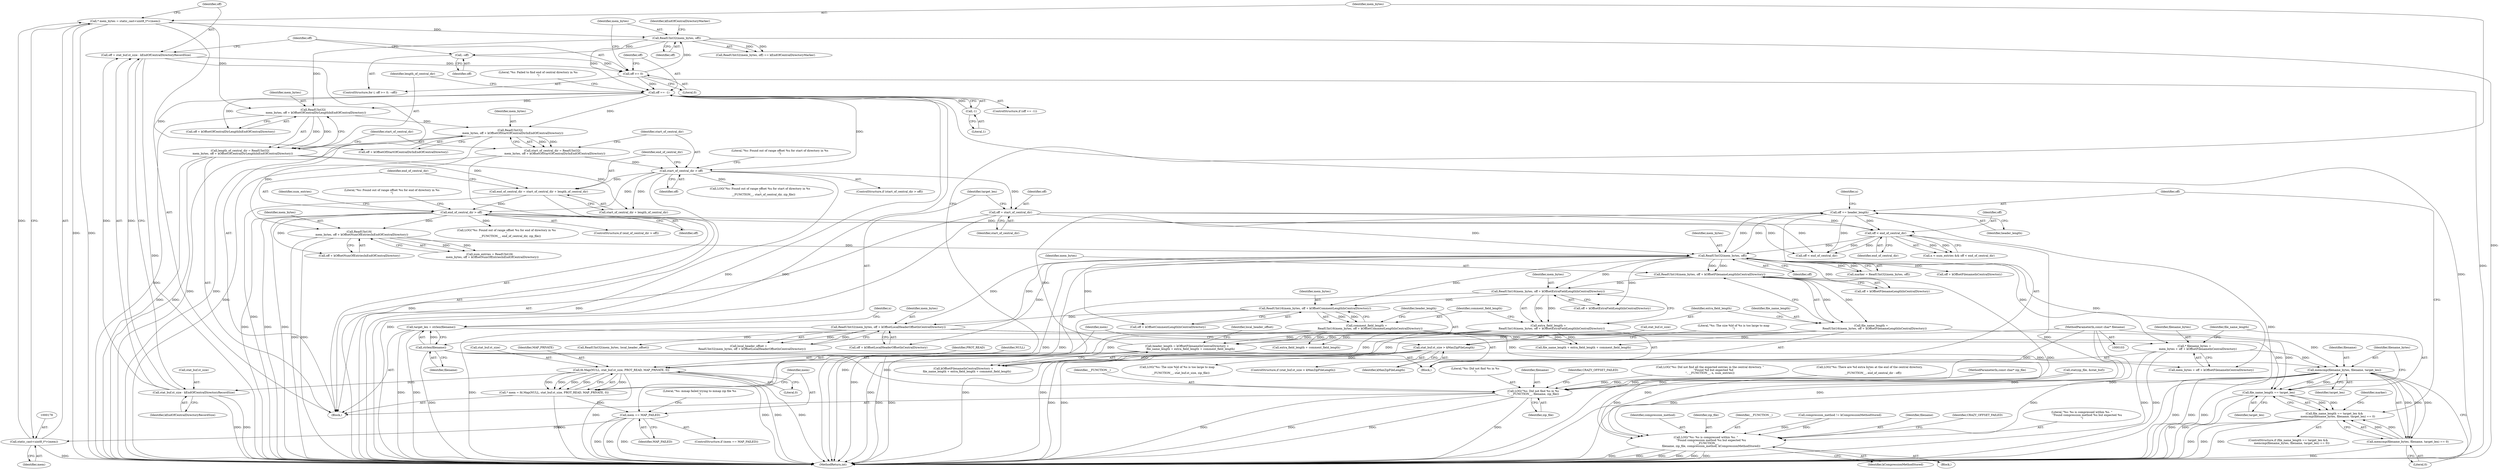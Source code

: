digraph "0_Chrome_d9e316238aee59acf665d80b544cf4e1edfd3349@API" {
"1000367" [label="(Call,memcmp(filename_bytes, filename, target_len))"];
"1000354" [label="(Call,* filename_bytes =\n        mem_bytes + off + kOffsetFilenameInCentralDirectory)"];
"1000348" [label="(Call,ReadUInt32(mem_bytes, off + kOffsetLocalHeaderOffsetInCentralDirectory))"];
"1000330" [label="(Call,ReadUInt16(mem_bytes, off + kOffsetCommentLengthInCentralDirectory))"];
"1000322" [label="(Call,ReadUInt16(mem_bytes, off + kOffsetExtraFieldLengthInCentralDirectory))"];
"1000314" [label="(Call,ReadUInt16(mem_bytes, off + kOffsetFilenameLengthInCentralDirectory))"];
"1000295" [label="(Call,ReadUInt32(mem_bytes, off))"];
"1000264" [label="(Call,ReadUInt16(\n      mem_bytes, off + kOffsetNumOfEntriesInEndOfCentralDirectory))"];
"1000226" [label="(Call,ReadUInt32(\n      mem_bytes, off + kOffsetOfStartOfCentralDirInEndOfCentralDirectory))"];
"1000218" [label="(Call,ReadUInt32(\n      mem_bytes, off + kOffsetOfCentralDirLengthInEndOfCentralDirectory))"];
"1000175" [label="(Call,* mem_bytes = static_cast<uint8_t*>(mem))"];
"1000177" [label="(Call,static_cast<uint8_t*>(mem))"];
"1000163" [label="(Call,mem == MAP_FAILED)"];
"1000152" [label="(Call,* mem = fd.Map(NULL, stat_buf.st_size, PROT_READ, MAP_PRIVATE, 0))"];
"1000154" [label="(Call,fd.Map(NULL, stat_buf.st_size, PROT_READ, MAP_PRIVATE, 0))"];
"1000136" [label="(Call,stat_buf.st_size > kMaxZipFileLength)"];
"1000197" [label="(Call,ReadUInt32(mem_bytes, off))"];
"1000189" [label="(Call,off >= 0)"];
"1000181" [label="(Call,off = stat_buf.st_size - kEndOfCentralDirectoryRecordSize)"];
"1000183" [label="(Call,stat_buf.st_size - kEndOfCentralDirectoryRecordSize)"];
"1000192" [label="(Call,--off)"];
"1000204" [label="(Call,off == -1)"];
"1000206" [label="(Call,-1)"];
"1000250" [label="(Call,end_of_central_dir > off)"];
"1000244" [label="(Call,end_of_central_dir = start_of_central_dir + length_of_central_dir)"];
"1000232" [label="(Call,start_of_central_dir > off)"];
"1000224" [label="(Call,start_of_central_dir = ReadUInt32(\n      mem_bytes, off + kOffsetOfStartOfCentralDirInEndOfCentralDirectory))"];
"1000216" [label="(Call,length_of_central_dir = ReadUInt32(\n      mem_bytes, off + kOffsetOfCentralDirLengthInEndOfCentralDirectory))"];
"1000442" [label="(Call,off += header_length)"];
"1000336" [label="(Call,header_length = kOffsetFilenameInCentralDirectory +\n        file_name_length + extra_field_length + comment_field_length)"];
"1000312" [label="(Call,file_name_length =\n        ReadUInt16(mem_bytes, off + kOffsetFilenameLengthInCentralDirectory))"];
"1000320" [label="(Call,extra_field_length =\n        ReadUInt16(mem_bytes, off + kOffsetExtraFieldLengthInCentralDirectory))"];
"1000328" [label="(Call,comment_field_length =\n        ReadUInt16(mem_bytes, off + kOffsetCommentLengthInCentralDirectory))"];
"1000286" [label="(Call,off < end_of_central_dir)"];
"1000269" [label="(Call,off = start_of_central_dir)"];
"1000275" [label="(Call,strlen(filename))"];
"1000105" [label="(MethodParameterIn,const char* filename)"];
"1000363" [label="(Call,file_name_length == target_len)"];
"1000367" [label="(Call,memcmp(filename_bytes, filename, target_len))"];
"1000273" [label="(Call,target_len = strlen(filename))"];
"1000362" [label="(Call,file_name_length == target_len &&\n        memcmp(filename_bytes, filename, target_len) == 0)"];
"1000366" [label="(Call,memcmp(filename_bytes, filename, target_len) == 0)"];
"1000405" [label="(Call,LOG(\"%s: %s is compressed within %s. \"\n            \"Found compression method %u but expected %u\n\", __FUNCTION__,\n            filename, zip_file, compression_method, kCompressionMethodStored))"];
"1000466" [label="(Call,LOG(\"%s: Did not find %s in %s\n\", __FUNCTION__, filename, zip_file))"];
"1000224" [label="(Call,start_of_central_dir = ReadUInt32(\n      mem_bytes, off + kOffsetOfStartOfCentralDirInEndOfCentralDirectory))"];
"1000227" [label="(Identifier,mem_bytes)"];
"1000204" [label="(Call,off == -1)"];
"1000177" [label="(Call,static_cast<uint8_t*>(mem))"];
"1000226" [label="(Call,ReadUInt32(\n      mem_bytes, off + kOffsetOfStartOfCentralDirInEndOfCentralDirectory))"];
"1000275" [label="(Call,strlen(filename))"];
"1000137" [label="(Call,stat_buf.st_size)"];
"1000443" [label="(Identifier,off)"];
"1000279" [label="(Identifier,n)"];
"1000252" [label="(Identifier,off)"];
"1000367" [label="(Call,memcmp(filename_bytes, filename, target_len))"];
"1000203" [label="(ControlStructure,if (off == -1))"];
"1000264" [label="(Call,ReadUInt16(\n      mem_bytes, off + kOffsetNumOfEntriesInEndOfCentralDirectory))"];
"1000406" [label="(Literal,\"%s: %s is compressed within %s. \"\n            \"Found compression method %u but expected %u\n\")"];
"1000187" [label="(Identifier,kEndOfCentralDirectoryRecordSize)"];
"1000250" [label="(Call,end_of_central_dir > off)"];
"1000369" [label="(Identifier,filename)"];
"1000442" [label="(Call,off += header_length)"];
"1000183" [label="(Call,stat_buf.st_size - kEndOfCentralDirectoryRecordSize)"];
"1000364" [label="(Identifier,file_name_length)"];
"1000472" [label="(Identifier,CRAZY_OFFSET_FAILED)"];
"1000375" [label="(Identifier,marker)"];
"1000233" [label="(Identifier,start_of_central_dir)"];
"1000405" [label="(Call,LOG(\"%s: %s is compressed within %s. \"\n            \"Found compression method %u but expected %u\n\", __FUNCTION__,\n            filename, zip_file, compression_method, kCompressionMethodStored))"];
"1000135" [label="(ControlStructure,if (stat_buf.st_size > kMaxZipFileLength))"];
"1000332" [label="(Call,off + kOffsetCommentLengthInCentralDirectory)"];
"1000473" [label="(MethodReturn,int)"];
"1000371" [label="(Literal,0)"];
"1000175" [label="(Call,* mem_bytes = static_cast<uint8_t*>(mem))"];
"1000362" [label="(Call,file_name_length == target_len &&\n        memcmp(filename_bytes, filename, target_len) == 0)"];
"1000456" [label="(Call,off < end_of_central_dir)"];
"1000312" [label="(Call,file_name_length =\n        ReadUInt16(mem_bytes, off + kOffsetFilenameLengthInCentralDirectory))"];
"1000297" [label="(Identifier,off)"];
"1000450" [label="(Call,LOG(\"%s: Did not find all the expected entries in the central directory. \"\n        \"Found %d but expected %d\n\", __FUNCTION__, n, num_entries))"];
"1000225" [label="(Identifier,start_of_central_dir)"];
"1000355" [label="(Identifier,filename_bytes)"];
"1000188" [label="(ControlStructure,for (; off >= 0; --off))"];
"1000470" [label="(Identifier,zip_file)"];
"1000246" [label="(Call,start_of_central_dir + length_of_central_dir)"];
"1000179" [label="(Identifier,mem)"];
"1000322" [label="(Call,ReadUInt16(mem_bytes, off + kOffsetExtraFieldLengthInCentralDirectory))"];
"1000181" [label="(Call,off = stat_buf.st_size - kEndOfCentralDirectoryRecordSize)"];
"1000316" [label="(Call,off + kOffsetFilenameLengthInCentralDirectory)"];
"1000270" [label="(Identifier,off)"];
"1000404" [label="(Block,)"];
"1000199" [label="(Identifier,off)"];
"1000165" [label="(Identifier,MAP_FAILED)"];
"1000460" [label="(Call,LOG(\"%s: There are %d extra bytes at the end of the central directory.\n\",\n        __FUNCTION__, end_of_central_dir - off))"];
"1000361" [label="(ControlStructure,if (file_name_length == target_len &&\n        memcmp(filename_bytes, filename, target_len) == 0))"];
"1000330" [label="(Call,ReadUInt16(mem_bytes, off + kOffsetCommentLengthInCentralDirectory))"];
"1000336" [label="(Call,header_length = kOffsetFilenameInCentralDirectory +\n        file_name_length + extra_field_length + comment_field_length)"];
"1000265" [label="(Identifier,mem_bytes)"];
"1000366" [label="(Call,memcmp(filename_bytes, filename, target_len) == 0)"];
"1000329" [label="(Identifier,comment_field_length)"];
"1000168" [label="(Literal,\"%s: mmap failed trying to mmap zip file %s\n\")"];
"1000324" [label="(Call,off + kOffsetExtraFieldLengthInCentralDirectory)"];
"1000286" [label="(Call,off < end_of_central_dir)"];
"1000152" [label="(Call,* mem = fd.Map(NULL, stat_buf.st_size, PROT_READ, MAP_PRIVATE, 0))"];
"1000159" [label="(Identifier,PROT_READ)"];
"1000198" [label="(Identifier,mem_bytes)"];
"1000140" [label="(Identifier,kMaxZipFileLength)"];
"1000191" [label="(Literal,0)"];
"1000105" [label="(MethodParameterIn,const char* filename)"];
"1000162" [label="(ControlStructure,if (mem == MAP_FAILED))"];
"1000217" [label="(Identifier,length_of_central_dir)"];
"1000410" [label="(Identifier,compression_method)"];
"1000189" [label="(Call,off >= 0)"];
"1000376" [label="(Call,ReadUInt32(mem_bytes, local_header_offset))"];
"1000323" [label="(Identifier,mem_bytes)"];
"1000245" [label="(Identifier,end_of_central_dir)"];
"1000282" [label="(Call,n < num_entries && off < end_of_central_dir)"];
"1000228" [label="(Call,off + kOffsetOfStartOfCentralDirInEndOfCentralDirectory)"];
"1000153" [label="(Identifier,mem)"];
"1000350" [label="(Call,off + kOffsetLocalHeaderOffsetInCentralDirectory)"];
"1000287" [label="(Identifier,off)"];
"1000232" [label="(Call,start_of_central_dir > off)"];
"1000154" [label="(Call,fd.Map(NULL, stat_buf.st_size, PROT_READ, MAP_PRIVATE, 0))"];
"1000216" [label="(Call,length_of_central_dir = ReadUInt32(\n      mem_bytes, off + kOffsetOfCentralDirLengthInEndOfCentralDirectory))"];
"1000444" [label="(Identifier,header_length)"];
"1000104" [label="(MethodParameterIn,const char* zip_file)"];
"1000263" [label="(Identifier,num_entries)"];
"1000143" [label="(Literal,\"%s: The size %ld of %s is too large to map\n\")"];
"1000190" [label="(Identifier,off)"];
"1000161" [label="(Literal,0)"];
"1000409" [label="(Identifier,zip_file)"];
"1000254" [label="(Call,LOG(\"%s: Found out of range offset %u for end of directory in %s\n\",\n        __FUNCTION__, end_of_central_dir, zip_file))"];
"1000291" [label="(Block,)"];
"1000200" [label="(Identifier,kEndOfCentralDirectoryMarker)"];
"1000184" [label="(Call,stat_buf.st_size)"];
"1000411" [label="(Identifier,kCompressionMethodStored)"];
"1000342" [label="(Call,extra_field_length + comment_field_length)"];
"1000314" [label="(Call,ReadUInt16(mem_bytes, off + kOffsetFilenameLengthInCentralDirectory))"];
"1000155" [label="(Identifier,NULL)"];
"1000337" [label="(Identifier,header_length)"];
"1000142" [label="(Call,LOG(\"%s: The size %ld of %s is too large to map\n\",\n        __FUNCTION__, stat_buf.st_size, zip_file))"];
"1000269" [label="(Call,off = start_of_central_dir)"];
"1000315" [label="(Identifier,mem_bytes)"];
"1000266" [label="(Call,off + kOffsetNumOfEntriesInEndOfCentralDirectory)"];
"1000234" [label="(Identifier,off)"];
"1000197" [label="(Call,ReadUInt32(mem_bytes, off))"];
"1000468" [label="(Identifier,__FUNCTION__)"];
"1000363" [label="(Call,file_name_length == target_len)"];
"1000244" [label="(Call,end_of_central_dir = start_of_central_dir + length_of_central_dir)"];
"1000176" [label="(Identifier,mem_bytes)"];
"1000407" [label="(Identifier,__FUNCTION__)"];
"1000290" [label="(Identifier,n)"];
"1000346" [label="(Call,local_header_offset =\n        ReadUInt32(mem_bytes, off + kOffsetLocalHeaderOffsetInCentralDirectory))"];
"1000196" [label="(Call,ReadUInt32(mem_bytes, off) == kEndOfCentralDirectoryMarker)"];
"1000349" [label="(Identifier,mem_bytes)"];
"1000163" [label="(Call,mem == MAP_FAILED)"];
"1000271" [label="(Identifier,start_of_central_dir)"];
"1000293" [label="(Call,marker = ReadUInt32(mem_bytes, off))"];
"1000365" [label="(Identifier,target_len)"];
"1000122" [label="(Call,stat(zip_file, &stat_buf))"];
"1000401" [label="(Call,compression_method != kCompressionMethodStored)"];
"1000467" [label="(Literal,\"%s: Did not find %s in %s\n\")"];
"1000193" [label="(Identifier,off)"];
"1000207" [label="(Literal,1)"];
"1000276" [label="(Identifier,filename)"];
"1000262" [label="(Call,num_entries = ReadUInt16(\n      mem_bytes, off + kOffsetNumOfEntriesInEndOfCentralDirectory))"];
"1000320" [label="(Call,extra_field_length =\n        ReadUInt16(mem_bytes, off + kOffsetExtraFieldLengthInCentralDirectory))"];
"1000347" [label="(Identifier,local_header_offset)"];
"1000255" [label="(Literal,\"%s: Found out of range offset %u for end of directory in %s\n\")"];
"1000288" [label="(Identifier,end_of_central_dir)"];
"1000338" [label="(Call,kOffsetFilenameInCentralDirectory +\n        file_name_length + extra_field_length + comment_field_length)"];
"1000192" [label="(Call,--off)"];
"1000156" [label="(Call,stat_buf.st_size)"];
"1000348" [label="(Call,ReadUInt32(mem_bytes, off + kOffsetLocalHeaderOffsetInCentralDirectory))"];
"1000321" [label="(Identifier,extra_field_length)"];
"1000220" [label="(Call,off + kOffsetOfCentralDirLengthInEndOfCentralDirectory)"];
"1000469" [label="(Identifier,filename)"];
"1000218" [label="(Call,ReadUInt32(\n      mem_bytes, off + kOffsetOfCentralDirLengthInEndOfCentralDirectory))"];
"1000313" [label="(Identifier,file_name_length)"];
"1000210" [label="(Literal,\"%s: Failed to find end of central directory in %s\n\")"];
"1000368" [label="(Identifier,filename_bytes)"];
"1000295" [label="(Call,ReadUInt32(mem_bytes, off))"];
"1000296" [label="(Identifier,mem_bytes)"];
"1000354" [label="(Call,* filename_bytes =\n        mem_bytes + off + kOffsetFilenameInCentralDirectory)"];
"1000182" [label="(Identifier,off)"];
"1000164" [label="(Identifier,mem)"];
"1000251" [label="(Identifier,end_of_central_dir)"];
"1000219" [label="(Identifier,mem_bytes)"];
"1000408" [label="(Identifier,filename)"];
"1000205" [label="(Identifier,off)"];
"1000236" [label="(Call,LOG(\"%s: Found out of range offset %u for start of directory in %s\n\",\n        __FUNCTION__, start_of_central_dir, zip_file))"];
"1000328" [label="(Call,comment_field_length =\n        ReadUInt16(mem_bytes, off + kOffsetCommentLengthInCentralDirectory))"];
"1000249" [label="(ControlStructure,if (end_of_central_dir > off))"];
"1000466" [label="(Call,LOG(\"%s: Did not find %s in %s\n\", __FUNCTION__, filename, zip_file))"];
"1000370" [label="(Identifier,target_len)"];
"1000413" [label="(Identifier,CRAZY_OFFSET_FAILED)"];
"1000106" [label="(Block,)"];
"1000356" [label="(Call,mem_bytes + off + kOffsetFilenameInCentralDirectory)"];
"1000358" [label="(Call,off + kOffsetFilenameInCentralDirectory)"];
"1000273" [label="(Call,target_len = strlen(filename))"];
"1000231" [label="(ControlStructure,if (start_of_central_dir > off))"];
"1000237" [label="(Literal,\"%s: Found out of range offset %u for start of directory in %s\n\")"];
"1000206" [label="(Call,-1)"];
"1000331" [label="(Identifier,mem_bytes)"];
"1000340" [label="(Call,file_name_length + extra_field_length + comment_field_length)"];
"1000160" [label="(Identifier,MAP_PRIVATE)"];
"1000274" [label="(Identifier,target_len)"];
"1000136" [label="(Call,stat_buf.st_size > kMaxZipFileLength)"];
"1000367" -> "1000366"  [label="AST: "];
"1000367" -> "1000370"  [label="CFG: "];
"1000368" -> "1000367"  [label="AST: "];
"1000369" -> "1000367"  [label="AST: "];
"1000370" -> "1000367"  [label="AST: "];
"1000371" -> "1000367"  [label="CFG: "];
"1000367" -> "1000473"  [label="DDG: "];
"1000367" -> "1000473"  [label="DDG: "];
"1000367" -> "1000473"  [label="DDG: "];
"1000367" -> "1000363"  [label="DDG: "];
"1000367" -> "1000366"  [label="DDG: "];
"1000367" -> "1000366"  [label="DDG: "];
"1000367" -> "1000366"  [label="DDG: "];
"1000354" -> "1000367"  [label="DDG: "];
"1000275" -> "1000367"  [label="DDG: "];
"1000105" -> "1000367"  [label="DDG: "];
"1000363" -> "1000367"  [label="DDG: "];
"1000367" -> "1000405"  [label="DDG: "];
"1000367" -> "1000466"  [label="DDG: "];
"1000354" -> "1000291"  [label="AST: "];
"1000354" -> "1000356"  [label="CFG: "];
"1000355" -> "1000354"  [label="AST: "];
"1000356" -> "1000354"  [label="AST: "];
"1000364" -> "1000354"  [label="CFG: "];
"1000354" -> "1000473"  [label="DDG: "];
"1000354" -> "1000473"  [label="DDG: "];
"1000348" -> "1000354"  [label="DDG: "];
"1000295" -> "1000354"  [label="DDG: "];
"1000348" -> "1000346"  [label="AST: "];
"1000348" -> "1000350"  [label="CFG: "];
"1000349" -> "1000348"  [label="AST: "];
"1000350" -> "1000348"  [label="AST: "];
"1000346" -> "1000348"  [label="CFG: "];
"1000348" -> "1000473"  [label="DDG: "];
"1000348" -> "1000295"  [label="DDG: "];
"1000348" -> "1000346"  [label="DDG: "];
"1000348" -> "1000346"  [label="DDG: "];
"1000330" -> "1000348"  [label="DDG: "];
"1000295" -> "1000348"  [label="DDG: "];
"1000348" -> "1000356"  [label="DDG: "];
"1000348" -> "1000376"  [label="DDG: "];
"1000330" -> "1000328"  [label="AST: "];
"1000330" -> "1000332"  [label="CFG: "];
"1000331" -> "1000330"  [label="AST: "];
"1000332" -> "1000330"  [label="AST: "];
"1000328" -> "1000330"  [label="CFG: "];
"1000330" -> "1000473"  [label="DDG: "];
"1000330" -> "1000328"  [label="DDG: "];
"1000330" -> "1000328"  [label="DDG: "];
"1000322" -> "1000330"  [label="DDG: "];
"1000295" -> "1000330"  [label="DDG: "];
"1000322" -> "1000320"  [label="AST: "];
"1000322" -> "1000324"  [label="CFG: "];
"1000323" -> "1000322"  [label="AST: "];
"1000324" -> "1000322"  [label="AST: "];
"1000320" -> "1000322"  [label="CFG: "];
"1000322" -> "1000473"  [label="DDG: "];
"1000322" -> "1000320"  [label="DDG: "];
"1000322" -> "1000320"  [label="DDG: "];
"1000314" -> "1000322"  [label="DDG: "];
"1000295" -> "1000322"  [label="DDG: "];
"1000314" -> "1000312"  [label="AST: "];
"1000314" -> "1000316"  [label="CFG: "];
"1000315" -> "1000314"  [label="AST: "];
"1000316" -> "1000314"  [label="AST: "];
"1000312" -> "1000314"  [label="CFG: "];
"1000314" -> "1000473"  [label="DDG: "];
"1000314" -> "1000312"  [label="DDG: "];
"1000314" -> "1000312"  [label="DDG: "];
"1000295" -> "1000314"  [label="DDG: "];
"1000295" -> "1000314"  [label="DDG: "];
"1000295" -> "1000293"  [label="AST: "];
"1000295" -> "1000297"  [label="CFG: "];
"1000296" -> "1000295"  [label="AST: "];
"1000297" -> "1000295"  [label="AST: "];
"1000293" -> "1000295"  [label="CFG: "];
"1000295" -> "1000473"  [label="DDG: "];
"1000295" -> "1000473"  [label="DDG: "];
"1000295" -> "1000293"  [label="DDG: "];
"1000295" -> "1000293"  [label="DDG: "];
"1000264" -> "1000295"  [label="DDG: "];
"1000442" -> "1000295"  [label="DDG: "];
"1000286" -> "1000295"  [label="DDG: "];
"1000269" -> "1000295"  [label="DDG: "];
"1000295" -> "1000316"  [label="DDG: "];
"1000295" -> "1000324"  [label="DDG: "];
"1000295" -> "1000332"  [label="DDG: "];
"1000295" -> "1000350"  [label="DDG: "];
"1000295" -> "1000356"  [label="DDG: "];
"1000295" -> "1000358"  [label="DDG: "];
"1000295" -> "1000442"  [label="DDG: "];
"1000264" -> "1000262"  [label="AST: "];
"1000264" -> "1000266"  [label="CFG: "];
"1000265" -> "1000264"  [label="AST: "];
"1000266" -> "1000264"  [label="AST: "];
"1000262" -> "1000264"  [label="CFG: "];
"1000264" -> "1000473"  [label="DDG: "];
"1000264" -> "1000473"  [label="DDG: "];
"1000264" -> "1000262"  [label="DDG: "];
"1000264" -> "1000262"  [label="DDG: "];
"1000226" -> "1000264"  [label="DDG: "];
"1000250" -> "1000264"  [label="DDG: "];
"1000226" -> "1000224"  [label="AST: "];
"1000226" -> "1000228"  [label="CFG: "];
"1000227" -> "1000226"  [label="AST: "];
"1000228" -> "1000226"  [label="AST: "];
"1000224" -> "1000226"  [label="CFG: "];
"1000226" -> "1000473"  [label="DDG: "];
"1000226" -> "1000473"  [label="DDG: "];
"1000226" -> "1000224"  [label="DDG: "];
"1000226" -> "1000224"  [label="DDG: "];
"1000218" -> "1000226"  [label="DDG: "];
"1000204" -> "1000226"  [label="DDG: "];
"1000218" -> "1000216"  [label="AST: "];
"1000218" -> "1000220"  [label="CFG: "];
"1000219" -> "1000218"  [label="AST: "];
"1000220" -> "1000218"  [label="AST: "];
"1000216" -> "1000218"  [label="CFG: "];
"1000218" -> "1000473"  [label="DDG: "];
"1000218" -> "1000216"  [label="DDG: "];
"1000218" -> "1000216"  [label="DDG: "];
"1000175" -> "1000218"  [label="DDG: "];
"1000197" -> "1000218"  [label="DDG: "];
"1000204" -> "1000218"  [label="DDG: "];
"1000175" -> "1000106"  [label="AST: "];
"1000175" -> "1000177"  [label="CFG: "];
"1000176" -> "1000175"  [label="AST: "];
"1000177" -> "1000175"  [label="AST: "];
"1000182" -> "1000175"  [label="CFG: "];
"1000175" -> "1000473"  [label="DDG: "];
"1000175" -> "1000473"  [label="DDG: "];
"1000177" -> "1000175"  [label="DDG: "];
"1000175" -> "1000197"  [label="DDG: "];
"1000177" -> "1000179"  [label="CFG: "];
"1000178" -> "1000177"  [label="AST: "];
"1000179" -> "1000177"  [label="AST: "];
"1000177" -> "1000473"  [label="DDG: "];
"1000163" -> "1000177"  [label="DDG: "];
"1000163" -> "1000162"  [label="AST: "];
"1000163" -> "1000165"  [label="CFG: "];
"1000164" -> "1000163"  [label="AST: "];
"1000165" -> "1000163"  [label="AST: "];
"1000168" -> "1000163"  [label="CFG: "];
"1000176" -> "1000163"  [label="CFG: "];
"1000163" -> "1000473"  [label="DDG: "];
"1000163" -> "1000473"  [label="DDG: "];
"1000163" -> "1000473"  [label="DDG: "];
"1000152" -> "1000163"  [label="DDG: "];
"1000152" -> "1000106"  [label="AST: "];
"1000152" -> "1000154"  [label="CFG: "];
"1000153" -> "1000152"  [label="AST: "];
"1000154" -> "1000152"  [label="AST: "];
"1000164" -> "1000152"  [label="CFG: "];
"1000152" -> "1000473"  [label="DDG: "];
"1000154" -> "1000152"  [label="DDG: "];
"1000154" -> "1000152"  [label="DDG: "];
"1000154" -> "1000152"  [label="DDG: "];
"1000154" -> "1000152"  [label="DDG: "];
"1000154" -> "1000152"  [label="DDG: "];
"1000154" -> "1000161"  [label="CFG: "];
"1000155" -> "1000154"  [label="AST: "];
"1000156" -> "1000154"  [label="AST: "];
"1000159" -> "1000154"  [label="AST: "];
"1000160" -> "1000154"  [label="AST: "];
"1000161" -> "1000154"  [label="AST: "];
"1000154" -> "1000473"  [label="DDG: "];
"1000154" -> "1000473"  [label="DDG: "];
"1000154" -> "1000473"  [label="DDG: "];
"1000154" -> "1000473"  [label="DDG: "];
"1000136" -> "1000154"  [label="DDG: "];
"1000154" -> "1000183"  [label="DDG: "];
"1000136" -> "1000135"  [label="AST: "];
"1000136" -> "1000140"  [label="CFG: "];
"1000137" -> "1000136"  [label="AST: "];
"1000140" -> "1000136"  [label="AST: "];
"1000143" -> "1000136"  [label="CFG: "];
"1000153" -> "1000136"  [label="CFG: "];
"1000136" -> "1000473"  [label="DDG: "];
"1000136" -> "1000473"  [label="DDG: "];
"1000136" -> "1000142"  [label="DDG: "];
"1000197" -> "1000196"  [label="AST: "];
"1000197" -> "1000199"  [label="CFG: "];
"1000198" -> "1000197"  [label="AST: "];
"1000199" -> "1000197"  [label="AST: "];
"1000200" -> "1000197"  [label="CFG: "];
"1000197" -> "1000473"  [label="DDG: "];
"1000197" -> "1000192"  [label="DDG: "];
"1000197" -> "1000196"  [label="DDG: "];
"1000197" -> "1000196"  [label="DDG: "];
"1000189" -> "1000197"  [label="DDG: "];
"1000197" -> "1000204"  [label="DDG: "];
"1000189" -> "1000188"  [label="AST: "];
"1000189" -> "1000191"  [label="CFG: "];
"1000190" -> "1000189"  [label="AST: "];
"1000191" -> "1000189"  [label="AST: "];
"1000198" -> "1000189"  [label="CFG: "];
"1000205" -> "1000189"  [label="CFG: "];
"1000189" -> "1000473"  [label="DDG: "];
"1000181" -> "1000189"  [label="DDG: "];
"1000192" -> "1000189"  [label="DDG: "];
"1000189" -> "1000204"  [label="DDG: "];
"1000181" -> "1000106"  [label="AST: "];
"1000181" -> "1000183"  [label="CFG: "];
"1000182" -> "1000181"  [label="AST: "];
"1000183" -> "1000181"  [label="AST: "];
"1000190" -> "1000181"  [label="CFG: "];
"1000181" -> "1000473"  [label="DDG: "];
"1000183" -> "1000181"  [label="DDG: "];
"1000183" -> "1000181"  [label="DDG: "];
"1000183" -> "1000187"  [label="CFG: "];
"1000184" -> "1000183"  [label="AST: "];
"1000187" -> "1000183"  [label="AST: "];
"1000183" -> "1000473"  [label="DDG: "];
"1000183" -> "1000473"  [label="DDG: "];
"1000192" -> "1000188"  [label="AST: "];
"1000192" -> "1000193"  [label="CFG: "];
"1000193" -> "1000192"  [label="AST: "];
"1000190" -> "1000192"  [label="CFG: "];
"1000204" -> "1000203"  [label="AST: "];
"1000204" -> "1000206"  [label="CFG: "];
"1000205" -> "1000204"  [label="AST: "];
"1000206" -> "1000204"  [label="AST: "];
"1000210" -> "1000204"  [label="CFG: "];
"1000217" -> "1000204"  [label="CFG: "];
"1000204" -> "1000473"  [label="DDG: "];
"1000204" -> "1000473"  [label="DDG: "];
"1000204" -> "1000473"  [label="DDG: "];
"1000206" -> "1000204"  [label="DDG: "];
"1000204" -> "1000220"  [label="DDG: "];
"1000204" -> "1000228"  [label="DDG: "];
"1000204" -> "1000232"  [label="DDG: "];
"1000206" -> "1000207"  [label="CFG: "];
"1000207" -> "1000206"  [label="AST: "];
"1000250" -> "1000249"  [label="AST: "];
"1000250" -> "1000252"  [label="CFG: "];
"1000251" -> "1000250"  [label="AST: "];
"1000252" -> "1000250"  [label="AST: "];
"1000255" -> "1000250"  [label="CFG: "];
"1000263" -> "1000250"  [label="CFG: "];
"1000250" -> "1000473"  [label="DDG: "];
"1000250" -> "1000473"  [label="DDG: "];
"1000250" -> "1000473"  [label="DDG: "];
"1000244" -> "1000250"  [label="DDG: "];
"1000232" -> "1000250"  [label="DDG: "];
"1000250" -> "1000254"  [label="DDG: "];
"1000250" -> "1000266"  [label="DDG: "];
"1000250" -> "1000286"  [label="DDG: "];
"1000250" -> "1000456"  [label="DDG: "];
"1000244" -> "1000106"  [label="AST: "];
"1000244" -> "1000246"  [label="CFG: "];
"1000245" -> "1000244"  [label="AST: "];
"1000246" -> "1000244"  [label="AST: "];
"1000251" -> "1000244"  [label="CFG: "];
"1000244" -> "1000473"  [label="DDG: "];
"1000232" -> "1000244"  [label="DDG: "];
"1000216" -> "1000244"  [label="DDG: "];
"1000232" -> "1000231"  [label="AST: "];
"1000232" -> "1000234"  [label="CFG: "];
"1000233" -> "1000232"  [label="AST: "];
"1000234" -> "1000232"  [label="AST: "];
"1000237" -> "1000232"  [label="CFG: "];
"1000245" -> "1000232"  [label="CFG: "];
"1000232" -> "1000473"  [label="DDG: "];
"1000232" -> "1000473"  [label="DDG: "];
"1000224" -> "1000232"  [label="DDG: "];
"1000232" -> "1000236"  [label="DDG: "];
"1000232" -> "1000246"  [label="DDG: "];
"1000232" -> "1000269"  [label="DDG: "];
"1000224" -> "1000106"  [label="AST: "];
"1000225" -> "1000224"  [label="AST: "];
"1000233" -> "1000224"  [label="CFG: "];
"1000224" -> "1000473"  [label="DDG: "];
"1000216" -> "1000106"  [label="AST: "];
"1000217" -> "1000216"  [label="AST: "];
"1000225" -> "1000216"  [label="CFG: "];
"1000216" -> "1000473"  [label="DDG: "];
"1000216" -> "1000473"  [label="DDG: "];
"1000216" -> "1000246"  [label="DDG: "];
"1000442" -> "1000291"  [label="AST: "];
"1000442" -> "1000444"  [label="CFG: "];
"1000443" -> "1000442"  [label="AST: "];
"1000444" -> "1000442"  [label="AST: "];
"1000290" -> "1000442"  [label="CFG: "];
"1000442" -> "1000473"  [label="DDG: "];
"1000442" -> "1000286"  [label="DDG: "];
"1000336" -> "1000442"  [label="DDG: "];
"1000442" -> "1000456"  [label="DDG: "];
"1000336" -> "1000291"  [label="AST: "];
"1000336" -> "1000338"  [label="CFG: "];
"1000337" -> "1000336"  [label="AST: "];
"1000338" -> "1000336"  [label="AST: "];
"1000347" -> "1000336"  [label="CFG: "];
"1000336" -> "1000473"  [label="DDG: "];
"1000336" -> "1000473"  [label="DDG: "];
"1000312" -> "1000336"  [label="DDG: "];
"1000320" -> "1000336"  [label="DDG: "];
"1000328" -> "1000336"  [label="DDG: "];
"1000312" -> "1000291"  [label="AST: "];
"1000313" -> "1000312"  [label="AST: "];
"1000321" -> "1000312"  [label="CFG: "];
"1000312" -> "1000473"  [label="DDG: "];
"1000312" -> "1000338"  [label="DDG: "];
"1000312" -> "1000340"  [label="DDG: "];
"1000312" -> "1000363"  [label="DDG: "];
"1000320" -> "1000291"  [label="AST: "];
"1000321" -> "1000320"  [label="AST: "];
"1000329" -> "1000320"  [label="CFG: "];
"1000320" -> "1000473"  [label="DDG: "];
"1000320" -> "1000338"  [label="DDG: "];
"1000320" -> "1000340"  [label="DDG: "];
"1000320" -> "1000342"  [label="DDG: "];
"1000328" -> "1000291"  [label="AST: "];
"1000329" -> "1000328"  [label="AST: "];
"1000337" -> "1000328"  [label="CFG: "];
"1000328" -> "1000473"  [label="DDG: "];
"1000328" -> "1000338"  [label="DDG: "];
"1000328" -> "1000340"  [label="DDG: "];
"1000328" -> "1000342"  [label="DDG: "];
"1000286" -> "1000282"  [label="AST: "];
"1000286" -> "1000288"  [label="CFG: "];
"1000287" -> "1000286"  [label="AST: "];
"1000288" -> "1000286"  [label="AST: "];
"1000282" -> "1000286"  [label="CFG: "];
"1000286" -> "1000473"  [label="DDG: "];
"1000286" -> "1000282"  [label="DDG: "];
"1000286" -> "1000282"  [label="DDG: "];
"1000269" -> "1000286"  [label="DDG: "];
"1000286" -> "1000456"  [label="DDG: "];
"1000286" -> "1000456"  [label="DDG: "];
"1000269" -> "1000106"  [label="AST: "];
"1000269" -> "1000271"  [label="CFG: "];
"1000270" -> "1000269"  [label="AST: "];
"1000271" -> "1000269"  [label="AST: "];
"1000274" -> "1000269"  [label="CFG: "];
"1000269" -> "1000473"  [label="DDG: "];
"1000269" -> "1000456"  [label="DDG: "];
"1000275" -> "1000273"  [label="AST: "];
"1000275" -> "1000276"  [label="CFG: "];
"1000276" -> "1000275"  [label="AST: "];
"1000273" -> "1000275"  [label="CFG: "];
"1000275" -> "1000473"  [label="DDG: "];
"1000275" -> "1000273"  [label="DDG: "];
"1000105" -> "1000275"  [label="DDG: "];
"1000275" -> "1000405"  [label="DDG: "];
"1000275" -> "1000466"  [label="DDG: "];
"1000105" -> "1000103"  [label="AST: "];
"1000105" -> "1000473"  [label="DDG: "];
"1000105" -> "1000405"  [label="DDG: "];
"1000105" -> "1000466"  [label="DDG: "];
"1000363" -> "1000362"  [label="AST: "];
"1000363" -> "1000365"  [label="CFG: "];
"1000364" -> "1000363"  [label="AST: "];
"1000365" -> "1000363"  [label="AST: "];
"1000368" -> "1000363"  [label="CFG: "];
"1000362" -> "1000363"  [label="CFG: "];
"1000363" -> "1000473"  [label="DDG: "];
"1000363" -> "1000473"  [label="DDG: "];
"1000363" -> "1000362"  [label="DDG: "];
"1000363" -> "1000362"  [label="DDG: "];
"1000273" -> "1000363"  [label="DDG: "];
"1000273" -> "1000106"  [label="AST: "];
"1000274" -> "1000273"  [label="AST: "];
"1000279" -> "1000273"  [label="CFG: "];
"1000273" -> "1000473"  [label="DDG: "];
"1000273" -> "1000473"  [label="DDG: "];
"1000362" -> "1000361"  [label="AST: "];
"1000362" -> "1000366"  [label="CFG: "];
"1000366" -> "1000362"  [label="AST: "];
"1000375" -> "1000362"  [label="CFG: "];
"1000443" -> "1000362"  [label="CFG: "];
"1000362" -> "1000473"  [label="DDG: "];
"1000362" -> "1000473"  [label="DDG: "];
"1000362" -> "1000473"  [label="DDG: "];
"1000366" -> "1000362"  [label="DDG: "];
"1000366" -> "1000362"  [label="DDG: "];
"1000366" -> "1000371"  [label="CFG: "];
"1000371" -> "1000366"  [label="AST: "];
"1000366" -> "1000473"  [label="DDG: "];
"1000405" -> "1000404"  [label="AST: "];
"1000405" -> "1000411"  [label="CFG: "];
"1000406" -> "1000405"  [label="AST: "];
"1000407" -> "1000405"  [label="AST: "];
"1000408" -> "1000405"  [label="AST: "];
"1000409" -> "1000405"  [label="AST: "];
"1000410" -> "1000405"  [label="AST: "];
"1000411" -> "1000405"  [label="AST: "];
"1000413" -> "1000405"  [label="CFG: "];
"1000405" -> "1000473"  [label="DDG: "];
"1000405" -> "1000473"  [label="DDG: "];
"1000405" -> "1000473"  [label="DDG: "];
"1000405" -> "1000473"  [label="DDG: "];
"1000405" -> "1000473"  [label="DDG: "];
"1000405" -> "1000473"  [label="DDG: "];
"1000122" -> "1000405"  [label="DDG: "];
"1000104" -> "1000405"  [label="DDG: "];
"1000401" -> "1000405"  [label="DDG: "];
"1000401" -> "1000405"  [label="DDG: "];
"1000466" -> "1000106"  [label="AST: "];
"1000466" -> "1000470"  [label="CFG: "];
"1000467" -> "1000466"  [label="AST: "];
"1000468" -> "1000466"  [label="AST: "];
"1000469" -> "1000466"  [label="AST: "];
"1000470" -> "1000466"  [label="AST: "];
"1000472" -> "1000466"  [label="CFG: "];
"1000466" -> "1000473"  [label="DDG: "];
"1000466" -> "1000473"  [label="DDG: "];
"1000466" -> "1000473"  [label="DDG: "];
"1000466" -> "1000473"  [label="DDG: "];
"1000450" -> "1000466"  [label="DDG: "];
"1000460" -> "1000466"  [label="DDG: "];
"1000122" -> "1000466"  [label="DDG: "];
"1000104" -> "1000466"  [label="DDG: "];
}
